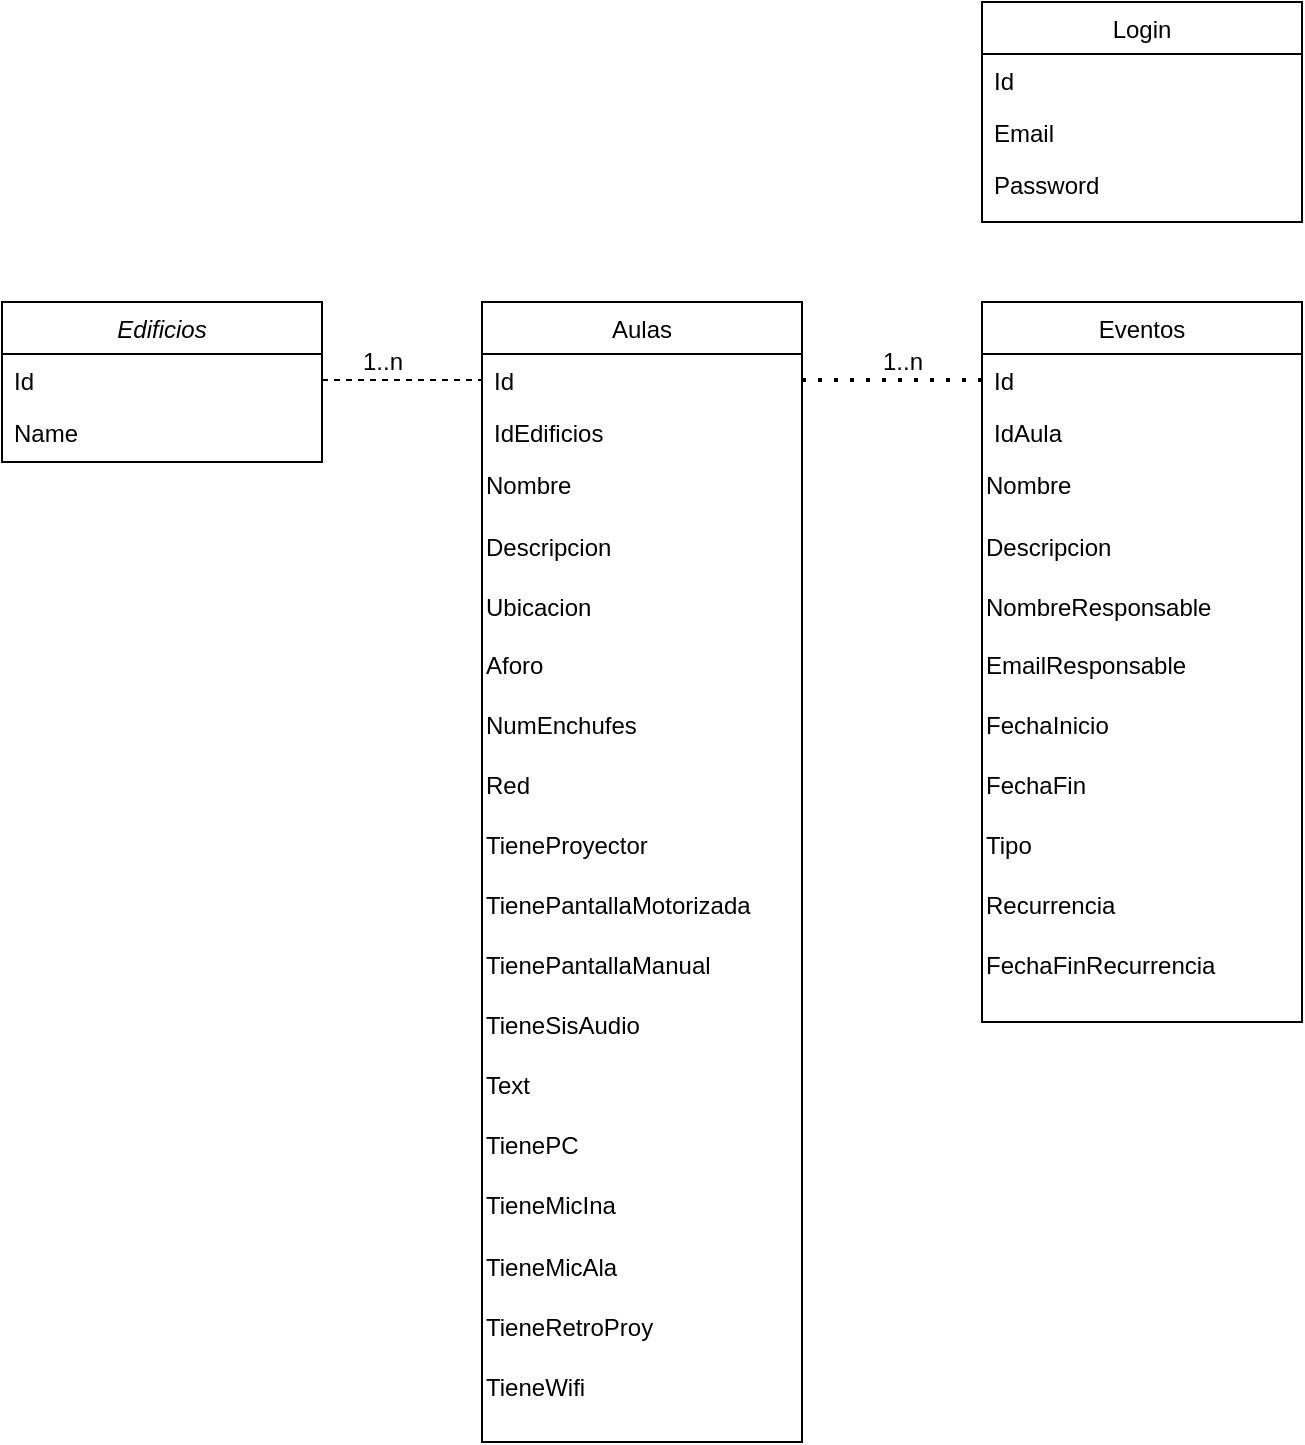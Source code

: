 <mxfile version="20.8.22" type="device"><diagram id="C5RBs43oDa-KdzZeNtuy" name="Page-1"><mxGraphModel dx="1050" dy="566" grid="1" gridSize="10" guides="1" tooltips="1" connect="1" arrows="1" fold="1" page="1" pageScale="1" pageWidth="827" pageHeight="1169" math="0" shadow="0"><root><mxCell id="WIyWlLk6GJQsqaUBKTNV-0"/><mxCell id="WIyWlLk6GJQsqaUBKTNV-1" parent="WIyWlLk6GJQsqaUBKTNV-0"/><mxCell id="zkfFHV4jXpPFQw0GAbJ--0" value="Edificios" style="swimlane;fontStyle=2;align=center;verticalAlign=top;childLayout=stackLayout;horizontal=1;startSize=26;horizontalStack=0;resizeParent=1;resizeLast=0;collapsible=1;marginBottom=0;rounded=0;shadow=0;strokeWidth=1;" parent="WIyWlLk6GJQsqaUBKTNV-1" vertex="1"><mxGeometry x="20" y="160" width="160" height="80" as="geometry"><mxRectangle x="230" y="140" width="160" height="26" as="alternateBounds"/></mxGeometry></mxCell><mxCell id="zkfFHV4jXpPFQw0GAbJ--1" value="Id" style="text;align=left;verticalAlign=top;spacingLeft=4;spacingRight=4;overflow=hidden;rotatable=0;points=[[0,0.5],[1,0.5]];portConstraint=eastwest;" parent="zkfFHV4jXpPFQw0GAbJ--0" vertex="1"><mxGeometry y="26" width="160" height="26" as="geometry"/></mxCell><mxCell id="zkfFHV4jXpPFQw0GAbJ--2" value="Name" style="text;align=left;verticalAlign=top;spacingLeft=4;spacingRight=4;overflow=hidden;rotatable=0;points=[[0,0.5],[1,0.5]];portConstraint=eastwest;rounded=0;shadow=0;html=0;" parent="zkfFHV4jXpPFQw0GAbJ--0" vertex="1"><mxGeometry y="52" width="160" height="26" as="geometry"/></mxCell><mxCell id="zkfFHV4jXpPFQw0GAbJ--6" value="Aulas" style="swimlane;fontStyle=0;align=center;verticalAlign=top;childLayout=stackLayout;horizontal=1;startSize=26;horizontalStack=0;resizeParent=1;resizeLast=0;collapsible=1;marginBottom=0;rounded=0;shadow=0;strokeWidth=1;" parent="WIyWlLk6GJQsqaUBKTNV-1" vertex="1"><mxGeometry x="260" y="160" width="160" height="570" as="geometry"><mxRectangle x="130" y="380" width="160" height="26" as="alternateBounds"/></mxGeometry></mxCell><mxCell id="zkfFHV4jXpPFQw0GAbJ--7" value="Id" style="text;align=left;verticalAlign=top;spacingLeft=4;spacingRight=4;overflow=hidden;rotatable=0;points=[[0,0.5],[1,0.5]];portConstraint=eastwest;" parent="zkfFHV4jXpPFQw0GAbJ--6" vertex="1"><mxGeometry y="26" width="160" height="26" as="geometry"/></mxCell><mxCell id="zkfFHV4jXpPFQw0GAbJ--8" value="IdEdificios&#xA;" style="text;align=left;verticalAlign=top;spacingLeft=4;spacingRight=4;overflow=hidden;rotatable=0;points=[[0,0.5],[1,0.5]];portConstraint=eastwest;rounded=0;shadow=0;html=0;" parent="zkfFHV4jXpPFQw0GAbJ--6" vertex="1"><mxGeometry y="52" width="160" height="26" as="geometry"/></mxCell><mxCell id="39FSuhL1i2cXXkRkIJ7v-1" value="Nombre" style="text;html=1;align=left;verticalAlign=top;resizable=0;points=[];autosize=1;strokeColor=none;fillColor=none;" vertex="1" parent="zkfFHV4jXpPFQw0GAbJ--6"><mxGeometry y="78" width="160" height="30" as="geometry"/></mxCell><mxCell id="39FSuhL1i2cXXkRkIJ7v-23" value="Descripcion" style="text;html=1;align=left;verticalAlign=middle;resizable=0;points=[];autosize=1;strokeColor=none;fillColor=none;fontSize=12;" vertex="1" parent="zkfFHV4jXpPFQw0GAbJ--6"><mxGeometry y="108" width="160" height="30" as="geometry"/></mxCell><mxCell id="39FSuhL1i2cXXkRkIJ7v-22" value="Ubicacion" style="text;html=1;align=left;verticalAlign=middle;resizable=0;points=[];autosize=1;strokeColor=none;fillColor=none;fontSize=12;" vertex="1" parent="zkfFHV4jXpPFQw0GAbJ--6"><mxGeometry y="138" width="160" height="30" as="geometry"/></mxCell><mxCell id="39FSuhL1i2cXXkRkIJ7v-6" value="Aforo" style="text;html=1;align=left;verticalAlign=top;resizable=0;points=[];autosize=1;strokeColor=none;fillColor=none;" vertex="1" parent="zkfFHV4jXpPFQw0GAbJ--6"><mxGeometry y="168" width="160" height="30" as="geometry"/></mxCell><mxCell id="39FSuhL1i2cXXkRkIJ7v-7" value="NumEnchufes" style="text;html=1;align=left;verticalAlign=top;resizable=0;points=[];autosize=1;strokeColor=none;fillColor=none;" vertex="1" parent="zkfFHV4jXpPFQw0GAbJ--6"><mxGeometry y="198" width="160" height="30" as="geometry"/></mxCell><mxCell id="39FSuhL1i2cXXkRkIJ7v-9" value="Red" style="text;html=1;align=left;verticalAlign=top;resizable=0;points=[];autosize=1;strokeColor=none;fillColor=none;" vertex="1" parent="zkfFHV4jXpPFQw0GAbJ--6"><mxGeometry y="228" width="160" height="30" as="geometry"/></mxCell><mxCell id="39FSuhL1i2cXXkRkIJ7v-10" value="TieneProyector" style="text;html=1;align=left;verticalAlign=top;resizable=0;points=[];autosize=1;strokeColor=none;fillColor=none;" vertex="1" parent="zkfFHV4jXpPFQw0GAbJ--6"><mxGeometry y="258" width="160" height="30" as="geometry"/></mxCell><mxCell id="39FSuhL1i2cXXkRkIJ7v-8" value="TienePantallaMotorizada" style="text;html=1;align=left;verticalAlign=top;resizable=0;points=[];autosize=1;strokeColor=none;fillColor=none;" vertex="1" parent="zkfFHV4jXpPFQw0GAbJ--6"><mxGeometry y="288" width="160" height="30" as="geometry"/></mxCell><mxCell id="39FSuhL1i2cXXkRkIJ7v-11" value="TienePantallaManual" style="text;html=1;align=left;verticalAlign=top;resizable=0;points=[];autosize=1;strokeColor=none;fillColor=none;" vertex="1" parent="zkfFHV4jXpPFQw0GAbJ--6"><mxGeometry y="318" width="160" height="30" as="geometry"/></mxCell><mxCell id="39FSuhL1i2cXXkRkIJ7v-12" value="TieneSisAudio" style="text;html=1;align=left;verticalAlign=top;resizable=0;points=[];autosize=1;strokeColor=none;fillColor=none;" vertex="1" parent="zkfFHV4jXpPFQw0GAbJ--6"><mxGeometry y="348" width="160" height="30" as="geometry"/></mxCell><mxCell id="39FSuhL1i2cXXkRkIJ7v-15" value="Text" style="text;html=1;align=left;verticalAlign=top;resizable=0;points=[];autosize=1;strokeColor=none;fillColor=none;" vertex="1" parent="zkfFHV4jXpPFQw0GAbJ--6"><mxGeometry y="378" width="160" height="30" as="geometry"/></mxCell><mxCell id="39FSuhL1i2cXXkRkIJ7v-13" value="TienePC" style="text;html=1;align=left;verticalAlign=top;resizable=0;points=[];autosize=1;strokeColor=none;fillColor=none;" vertex="1" parent="zkfFHV4jXpPFQw0GAbJ--6"><mxGeometry y="408" width="160" height="30" as="geometry"/></mxCell><mxCell id="39FSuhL1i2cXXkRkIJ7v-14" value="TieneMicIna" style="text;html=1;align=left;verticalAlign=top;resizable=0;points=[];autosize=1;strokeColor=none;fillColor=none;" vertex="1" parent="zkfFHV4jXpPFQw0GAbJ--6"><mxGeometry y="438" width="160" height="30" as="geometry"/></mxCell><mxCell id="39FSuhL1i2cXXkRkIJ7v-18" value="TieneMicAla" style="text;html=1;align=left;verticalAlign=middle;resizable=0;points=[];autosize=1;strokeColor=none;fillColor=none;fontSize=12;" vertex="1" parent="zkfFHV4jXpPFQw0GAbJ--6"><mxGeometry y="468" width="160" height="30" as="geometry"/></mxCell><mxCell id="39FSuhL1i2cXXkRkIJ7v-19" value="TieneRetroProy" style="text;html=1;align=left;verticalAlign=middle;resizable=0;points=[];autosize=1;strokeColor=none;fillColor=none;fontSize=12;" vertex="1" parent="zkfFHV4jXpPFQw0GAbJ--6"><mxGeometry y="498" width="160" height="30" as="geometry"/></mxCell><mxCell id="39FSuhL1i2cXXkRkIJ7v-21" value="TieneWifi" style="text;html=1;align=left;verticalAlign=middle;resizable=0;points=[];autosize=1;strokeColor=none;fillColor=none;fontSize=12;" vertex="1" parent="zkfFHV4jXpPFQw0GAbJ--6"><mxGeometry y="528" width="160" height="30" as="geometry"/></mxCell><mxCell id="zkfFHV4jXpPFQw0GAbJ--17" value="Login" style="swimlane;fontStyle=0;align=center;verticalAlign=top;childLayout=stackLayout;horizontal=1;startSize=26;horizontalStack=0;resizeParent=1;resizeLast=0;collapsible=1;marginBottom=0;rounded=0;shadow=0;strokeWidth=1;" parent="WIyWlLk6GJQsqaUBKTNV-1" vertex="1"><mxGeometry x="510" y="10" width="160" height="110" as="geometry"><mxRectangle x="550" y="140" width="160" height="26" as="alternateBounds"/></mxGeometry></mxCell><mxCell id="zkfFHV4jXpPFQw0GAbJ--18" value="Id" style="text;align=left;verticalAlign=top;spacingLeft=4;spacingRight=4;overflow=hidden;rotatable=0;points=[[0,0.5],[1,0.5]];portConstraint=eastwest;" parent="zkfFHV4jXpPFQw0GAbJ--17" vertex="1"><mxGeometry y="26" width="160" height="26" as="geometry"/></mxCell><mxCell id="zkfFHV4jXpPFQw0GAbJ--19" value="Email" style="text;align=left;verticalAlign=top;spacingLeft=4;spacingRight=4;overflow=hidden;rotatable=0;points=[[0,0.5],[1,0.5]];portConstraint=eastwest;rounded=0;shadow=0;html=0;" parent="zkfFHV4jXpPFQw0GAbJ--17" vertex="1"><mxGeometry y="52" width="160" height="26" as="geometry"/></mxCell><mxCell id="zkfFHV4jXpPFQw0GAbJ--20" value="Password" style="text;align=left;verticalAlign=top;spacingLeft=4;spacingRight=4;overflow=hidden;rotatable=0;points=[[0,0.5],[1,0.5]];portConstraint=eastwest;rounded=0;shadow=0;html=0;" parent="zkfFHV4jXpPFQw0GAbJ--17" vertex="1"><mxGeometry y="78" width="160" height="26" as="geometry"/></mxCell><mxCell id="39FSuhL1i2cXXkRkIJ7v-24" value="Eventos" style="swimlane;fontStyle=0;align=center;verticalAlign=top;childLayout=stackLayout;horizontal=1;startSize=26;horizontalStack=0;resizeParent=1;resizeLast=0;collapsible=1;marginBottom=0;rounded=0;shadow=0;strokeWidth=1;" vertex="1" parent="WIyWlLk6GJQsqaUBKTNV-1"><mxGeometry x="510" y="160" width="160" height="360" as="geometry"><mxRectangle x="130" y="380" width="160" height="26" as="alternateBounds"/></mxGeometry></mxCell><mxCell id="39FSuhL1i2cXXkRkIJ7v-25" value="Id" style="text;align=left;verticalAlign=top;spacingLeft=4;spacingRight=4;overflow=hidden;rotatable=0;points=[[0,0.5],[1,0.5]];portConstraint=eastwest;" vertex="1" parent="39FSuhL1i2cXXkRkIJ7v-24"><mxGeometry y="26" width="160" height="26" as="geometry"/></mxCell><mxCell id="39FSuhL1i2cXXkRkIJ7v-26" value="IdAula" style="text;align=left;verticalAlign=top;spacingLeft=4;spacingRight=4;overflow=hidden;rotatable=0;points=[[0,0.5],[1,0.5]];portConstraint=eastwest;rounded=0;shadow=0;html=0;" vertex="1" parent="39FSuhL1i2cXXkRkIJ7v-24"><mxGeometry y="52" width="160" height="26" as="geometry"/></mxCell><mxCell id="39FSuhL1i2cXXkRkIJ7v-27" value="Nombre" style="text;html=1;align=left;verticalAlign=top;resizable=0;points=[];autosize=1;strokeColor=none;fillColor=none;" vertex="1" parent="39FSuhL1i2cXXkRkIJ7v-24"><mxGeometry y="78" width="160" height="30" as="geometry"/></mxCell><mxCell id="39FSuhL1i2cXXkRkIJ7v-28" value="Descripcion" style="text;html=1;align=left;verticalAlign=middle;resizable=0;points=[];autosize=1;strokeColor=none;fillColor=none;fontSize=12;" vertex="1" parent="39FSuhL1i2cXXkRkIJ7v-24"><mxGeometry y="108" width="160" height="30" as="geometry"/></mxCell><mxCell id="39FSuhL1i2cXXkRkIJ7v-29" value="NombreResponsable" style="text;html=1;align=left;verticalAlign=middle;resizable=0;points=[];autosize=1;strokeColor=none;fillColor=none;fontSize=12;" vertex="1" parent="39FSuhL1i2cXXkRkIJ7v-24"><mxGeometry y="138" width="160" height="30" as="geometry"/></mxCell><mxCell id="39FSuhL1i2cXXkRkIJ7v-30" value="EmailResponsable" style="text;html=1;align=left;verticalAlign=top;resizable=0;points=[];autosize=1;strokeColor=none;fillColor=none;" vertex="1" parent="39FSuhL1i2cXXkRkIJ7v-24"><mxGeometry y="168" width="160" height="30" as="geometry"/></mxCell><mxCell id="39FSuhL1i2cXXkRkIJ7v-31" value="FechaInicio" style="text;html=1;align=left;verticalAlign=top;resizable=0;points=[];autosize=1;strokeColor=none;fillColor=none;" vertex="1" parent="39FSuhL1i2cXXkRkIJ7v-24"><mxGeometry y="198" width="160" height="30" as="geometry"/></mxCell><mxCell id="39FSuhL1i2cXXkRkIJ7v-32" value="FechaFin" style="text;html=1;align=left;verticalAlign=top;resizable=0;points=[];autosize=1;strokeColor=none;fillColor=none;" vertex="1" parent="39FSuhL1i2cXXkRkIJ7v-24"><mxGeometry y="228" width="160" height="30" as="geometry"/></mxCell><mxCell id="39FSuhL1i2cXXkRkIJ7v-33" value="Tipo" style="text;html=1;align=left;verticalAlign=top;resizable=0;points=[];autosize=1;strokeColor=none;fillColor=none;" vertex="1" parent="39FSuhL1i2cXXkRkIJ7v-24"><mxGeometry y="258" width="160" height="30" as="geometry"/></mxCell><mxCell id="39FSuhL1i2cXXkRkIJ7v-34" value="Recurrencia" style="text;html=1;align=left;verticalAlign=top;resizable=0;points=[];autosize=1;strokeColor=none;fillColor=none;" vertex="1" parent="39FSuhL1i2cXXkRkIJ7v-24"><mxGeometry y="288" width="160" height="30" as="geometry"/></mxCell><mxCell id="39FSuhL1i2cXXkRkIJ7v-35" value="FechaFinRecurrencia" style="text;html=1;align=left;verticalAlign=top;resizable=0;points=[];autosize=1;strokeColor=none;fillColor=none;" vertex="1" parent="39FSuhL1i2cXXkRkIJ7v-24"><mxGeometry y="318" width="160" height="30" as="geometry"/></mxCell><mxCell id="39FSuhL1i2cXXkRkIJ7v-46" value="" style="endArrow=none;dashed=1;html=1;rounded=0;fontSize=12;exitX=1;exitY=0.5;exitDx=0;exitDy=0;entryX=0;entryY=0.5;entryDx=0;entryDy=0;" edge="1" parent="WIyWlLk6GJQsqaUBKTNV-1" source="zkfFHV4jXpPFQw0GAbJ--1" target="zkfFHV4jXpPFQw0GAbJ--7"><mxGeometry width="50" height="50" relative="1" as="geometry"><mxPoint x="460" y="330" as="sourcePoint"/><mxPoint x="510" y="280" as="targetPoint"/></mxGeometry></mxCell><mxCell id="39FSuhL1i2cXXkRkIJ7v-47" value="" style="endArrow=none;dashed=1;html=1;dashPattern=1 3;strokeWidth=2;rounded=0;fontSize=12;exitX=1;exitY=0.5;exitDx=0;exitDy=0;entryX=0;entryY=0.5;entryDx=0;entryDy=0;" edge="1" parent="WIyWlLk6GJQsqaUBKTNV-1" source="zkfFHV4jXpPFQw0GAbJ--7" target="39FSuhL1i2cXXkRkIJ7v-25"><mxGeometry width="50" height="50" relative="1" as="geometry"><mxPoint x="460" y="330" as="sourcePoint"/><mxPoint x="510" y="280" as="targetPoint"/></mxGeometry></mxCell><mxCell id="39FSuhL1i2cXXkRkIJ7v-55" value="1..n" style="text;html=1;align=center;verticalAlign=middle;resizable=0;points=[];autosize=1;strokeColor=none;fillColor=none;fontSize=12;" vertex="1" parent="WIyWlLk6GJQsqaUBKTNV-1"><mxGeometry x="190" y="175" width="40" height="30" as="geometry"/></mxCell><mxCell id="39FSuhL1i2cXXkRkIJ7v-56" value="1..n" style="text;html=1;align=center;verticalAlign=middle;resizable=0;points=[];autosize=1;strokeColor=none;fillColor=none;fontSize=12;" vertex="1" parent="WIyWlLk6GJQsqaUBKTNV-1"><mxGeometry x="450" y="175" width="40" height="30" as="geometry"/></mxCell></root></mxGraphModel></diagram></mxfile>